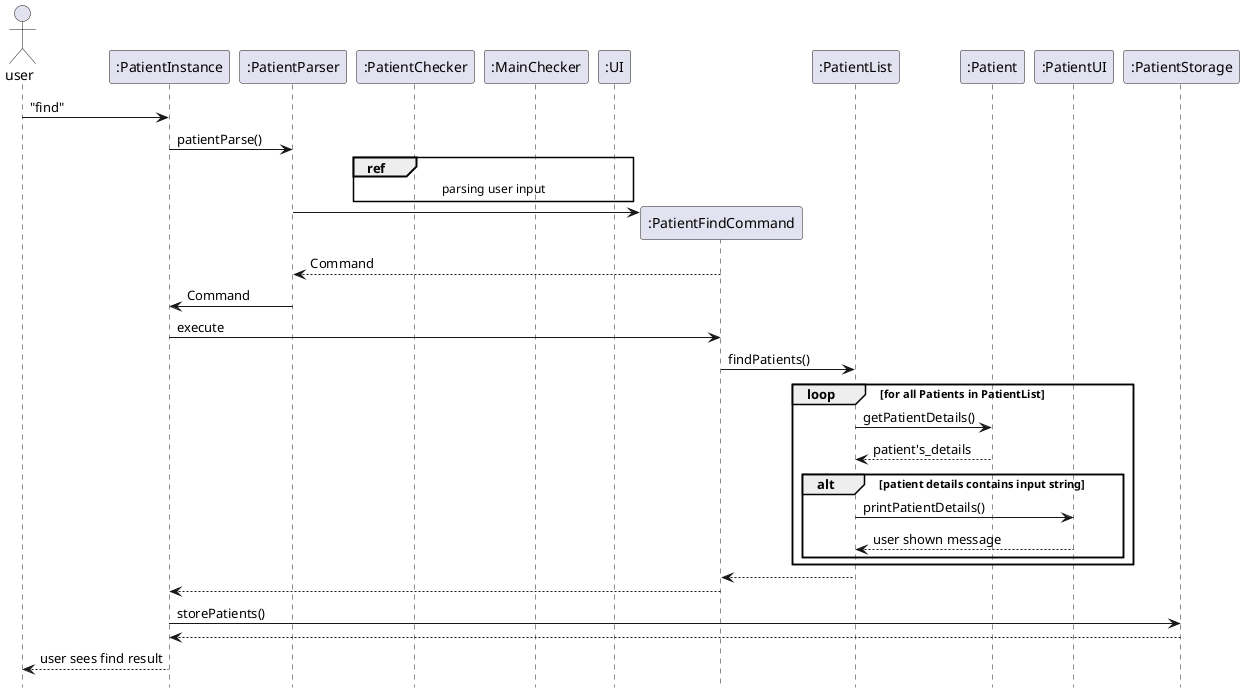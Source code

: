 @startuml

hide footbox
actor user
participant ":PatientInstance"
participant ":PatientParser"
participant ":PatientChecker"
participant ":MainChecker"
participant ":UI"
participant ":PatientFindCommand"
participant ":PatientList"
participant ":Patient"
participant ":PatientUI"
participant ":PatientStorage"

user -> ":PatientInstance" : "find"

":PatientInstance" -> ":PatientParser": patientParse()

ref over ":PatientChecker", ":MainChecker", ":UI" : parsing user input

create ":PatientFindCommand"
":PatientParser" -> ":PatientFindCommand"

":PatientFindCommand" --> ":PatientParser" : Command

":PatientParser" -> ":PatientInstance" : Command

":PatientInstance" -> ":PatientFindCommand" : execute

":PatientFindCommand" -> ":PatientList" : findPatients()

loop for all Patients in PatientList
    ":PatientList" -> ":Patient" : getPatientDetails()

    ":Patient" --> ":PatientList" : patient's_details

        alt patient details contains input string
            ":PatientList" -> ":PatientUI" : printPatientDetails()

            ":PatientUI" --> ":PatientList" : user shown message
        end
end

":PatientList" --> ":PatientFindCommand"

":PatientFindCommand" --> ":PatientInstance"

":PatientInstance" -> ":PatientStorage" : storePatients()

":PatientStorage" --> ":PatientInstance"

":PatientInstance" --> user : user sees find result

@enduml